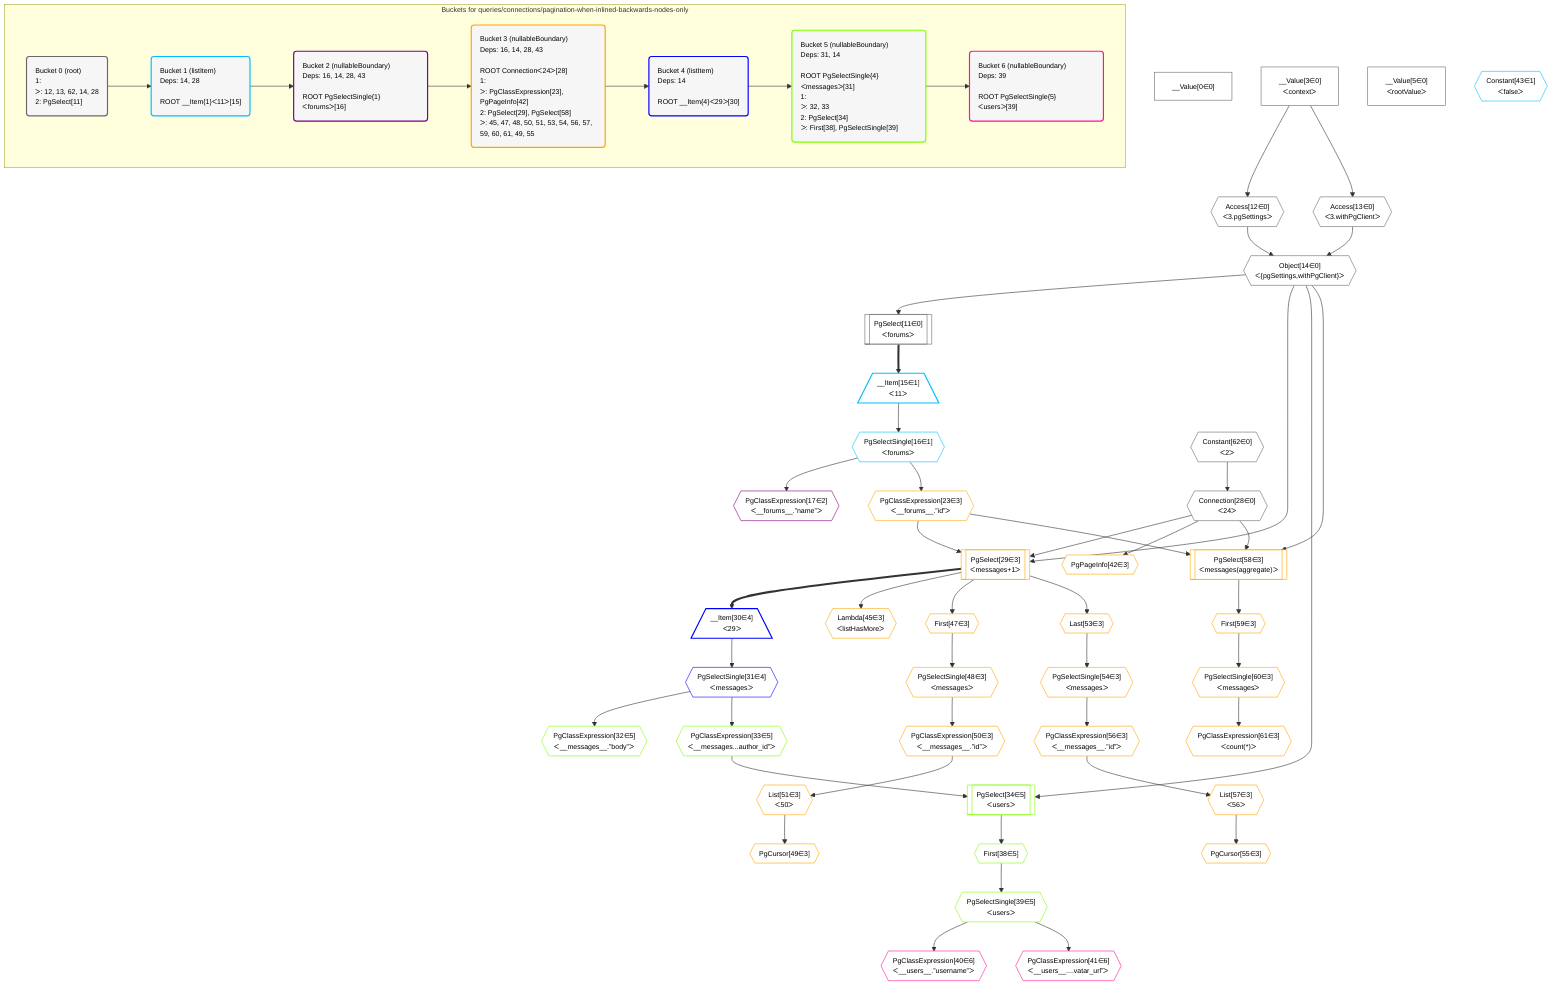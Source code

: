 %%{init: {'themeVariables': { 'fontSize': '12px'}}}%%
graph TD
    classDef path fill:#eee,stroke:#000,color:#000
    classDef plan fill:#fff,stroke-width:1px,color:#000
    classDef itemplan fill:#fff,stroke-width:2px,color:#000
    classDef unbatchedplan fill:#dff,stroke-width:1px,color:#000
    classDef sideeffectplan fill:#fcc,stroke-width:2px,color:#000
    classDef bucket fill:#f6f6f6,color:#000,stroke-width:2px,text-align:left


    %% define steps
    __Value0["__Value[0∈0]"]:::plan
    __Value3["__Value[3∈0]<br />ᐸcontextᐳ"]:::plan
    __Value5["__Value[5∈0]<br />ᐸrootValueᐳ"]:::plan
    Access12{{"Access[12∈0]<br />ᐸ3.pgSettingsᐳ"}}:::plan
    Access13{{"Access[13∈0]<br />ᐸ3.withPgClientᐳ"}}:::plan
    Object14{{"Object[14∈0]<br />ᐸ{pgSettings,withPgClient}ᐳ"}}:::plan
    PgSelect11[["PgSelect[11∈0]<br />ᐸforumsᐳ"]]:::plan
    __Item15[/"__Item[15∈1]<br />ᐸ11ᐳ"\]:::itemplan
    PgSelectSingle16{{"PgSelectSingle[16∈1]<br />ᐸforumsᐳ"}}:::plan
    PgClassExpression17{{"PgClassExpression[17∈2]<br />ᐸ__forums__.”name”ᐳ"}}:::plan
    PgClassExpression23{{"PgClassExpression[23∈3]<br />ᐸ__forums__.”id”ᐳ"}}:::plan
    Constant62{{"Constant[62∈0]<br />ᐸ2ᐳ"}}:::plan
    Connection28{{"Connection[28∈0]<br />ᐸ24ᐳ"}}:::plan
    PgSelect29[["PgSelect[29∈3]<br />ᐸmessages+1ᐳ"]]:::plan
    __Item30[/"__Item[30∈4]<br />ᐸ29ᐳ"\]:::itemplan
    PgSelectSingle31{{"PgSelectSingle[31∈4]<br />ᐸmessagesᐳ"}}:::plan
    PgClassExpression32{{"PgClassExpression[32∈5]<br />ᐸ__messages__.”body”ᐳ"}}:::plan
    PgClassExpression33{{"PgClassExpression[33∈5]<br />ᐸ__messages...author_id”ᐳ"}}:::plan
    PgSelect34[["PgSelect[34∈5]<br />ᐸusersᐳ"]]:::plan
    First38{{"First[38∈5]"}}:::plan
    PgSelectSingle39{{"PgSelectSingle[39∈5]<br />ᐸusersᐳ"}}:::plan
    PgClassExpression40{{"PgClassExpression[40∈6]<br />ᐸ__users__.”username”ᐳ"}}:::plan
    PgClassExpression41{{"PgClassExpression[41∈6]<br />ᐸ__users__....vatar_url”ᐳ"}}:::plan
    PgPageInfo42{{"PgPageInfo[42∈3]"}}:::plan
    Constant43{{"Constant[43∈1]<br />ᐸfalseᐳ"}}:::plan
    Lambda45{{"Lambda[45∈3]<br />ᐸlistHasMoreᐳ"}}:::plan
    First47{{"First[47∈3]"}}:::plan
    PgSelectSingle48{{"PgSelectSingle[48∈3]<br />ᐸmessagesᐳ"}}:::plan
    PgClassExpression50{{"PgClassExpression[50∈3]<br />ᐸ__messages__.”id”ᐳ"}}:::plan
    List51{{"List[51∈3]<br />ᐸ50ᐳ"}}:::plan
    PgCursor49{{"PgCursor[49∈3]"}}:::plan
    Last53{{"Last[53∈3]"}}:::plan
    PgSelectSingle54{{"PgSelectSingle[54∈3]<br />ᐸmessagesᐳ"}}:::plan
    PgClassExpression56{{"PgClassExpression[56∈3]<br />ᐸ__messages__.”id”ᐳ"}}:::plan
    List57{{"List[57∈3]<br />ᐸ56ᐳ"}}:::plan
    PgCursor55{{"PgCursor[55∈3]"}}:::plan
    PgSelect58[["PgSelect[58∈3]<br />ᐸmessages(aggregate)ᐳ"]]:::plan
    First59{{"First[59∈3]"}}:::plan
    PgSelectSingle60{{"PgSelectSingle[60∈3]<br />ᐸmessagesᐳ"}}:::plan
    PgClassExpression61{{"PgClassExpression[61∈3]<br />ᐸcount(*)ᐳ"}}:::plan

    %% plan dependencies
    __Value3 --> Access12
    __Value3 --> Access13
    Access12 & Access13 --> Object14
    Object14 --> PgSelect11
    PgSelect11 ==> __Item15
    __Item15 --> PgSelectSingle16
    PgSelectSingle16 --> PgClassExpression17
    PgSelectSingle16 --> PgClassExpression23
    Constant62 --> Connection28
    Object14 & PgClassExpression23 & Connection28 --> PgSelect29
    PgSelect29 ==> __Item30
    __Item30 --> PgSelectSingle31
    PgSelectSingle31 --> PgClassExpression32
    PgSelectSingle31 --> PgClassExpression33
    Object14 & PgClassExpression33 --> PgSelect34
    PgSelect34 --> First38
    First38 --> PgSelectSingle39
    PgSelectSingle39 --> PgClassExpression40
    PgSelectSingle39 --> PgClassExpression41
    Connection28 --> PgPageInfo42
    PgSelect29 --> Lambda45
    PgSelect29 --> First47
    First47 --> PgSelectSingle48
    PgSelectSingle48 --> PgClassExpression50
    PgClassExpression50 --> List51
    List51 --> PgCursor49
    PgSelect29 --> Last53
    Last53 --> PgSelectSingle54
    PgSelectSingle54 --> PgClassExpression56
    PgClassExpression56 --> List57
    List57 --> PgCursor55
    Object14 & PgClassExpression23 & Connection28 --> PgSelect58
    PgSelect58 --> First59
    First59 --> PgSelectSingle60
    PgSelectSingle60 --> PgClassExpression61

    subgraph "Buckets for queries/connections/pagination-when-inlined-backwards-nodes-only"
    Bucket0("Bucket 0 (root)<br />1: <br />ᐳ: 12, 13, 62, 14, 28<br />2: PgSelect[11]"):::bucket
    classDef bucket0 stroke:#696969
    class Bucket0,__Value0,__Value3,__Value5,PgSelect11,Access12,Access13,Object14,Connection28,Constant62 bucket0
    Bucket1("Bucket 1 (listItem)<br />Deps: 14, 28<br /><br />ROOT __Item{1}ᐸ11ᐳ[15]"):::bucket
    classDef bucket1 stroke:#00bfff
    class Bucket1,__Item15,PgSelectSingle16,Constant43 bucket1
    Bucket2("Bucket 2 (nullableBoundary)<br />Deps: 16, 14, 28, 43<br /><br />ROOT PgSelectSingle{1}ᐸforumsᐳ[16]"):::bucket
    classDef bucket2 stroke:#7f007f
    class Bucket2,PgClassExpression17 bucket2
    Bucket3("Bucket 3 (nullableBoundary)<br />Deps: 16, 14, 28, 43<br /><br />ROOT Connectionᐸ24ᐳ[28]<br />1: <br />ᐳ: PgClassExpression[23], PgPageInfo[42]<br />2: PgSelect[29], PgSelect[58]<br />ᐳ: 45, 47, 48, 50, 51, 53, 54, 56, 57, 59, 60, 61, 49, 55"):::bucket
    classDef bucket3 stroke:#ffa500
    class Bucket3,PgClassExpression23,PgSelect29,PgPageInfo42,Lambda45,First47,PgSelectSingle48,PgCursor49,PgClassExpression50,List51,Last53,PgSelectSingle54,PgCursor55,PgClassExpression56,List57,PgSelect58,First59,PgSelectSingle60,PgClassExpression61 bucket3
    Bucket4("Bucket 4 (listItem)<br />Deps: 14<br /><br />ROOT __Item{4}ᐸ29ᐳ[30]"):::bucket
    classDef bucket4 stroke:#0000ff
    class Bucket4,__Item30,PgSelectSingle31 bucket4
    Bucket5("Bucket 5 (nullableBoundary)<br />Deps: 31, 14<br /><br />ROOT PgSelectSingle{4}ᐸmessagesᐳ[31]<br />1: <br />ᐳ: 32, 33<br />2: PgSelect[34]<br />ᐳ: First[38], PgSelectSingle[39]"):::bucket
    classDef bucket5 stroke:#7fff00
    class Bucket5,PgClassExpression32,PgClassExpression33,PgSelect34,First38,PgSelectSingle39 bucket5
    Bucket6("Bucket 6 (nullableBoundary)<br />Deps: 39<br /><br />ROOT PgSelectSingle{5}ᐸusersᐳ[39]"):::bucket
    classDef bucket6 stroke:#ff1493
    class Bucket6,PgClassExpression40,PgClassExpression41 bucket6
    Bucket0 --> Bucket1
    Bucket1 --> Bucket2
    Bucket2 --> Bucket3
    Bucket3 --> Bucket4
    Bucket4 --> Bucket5
    Bucket5 --> Bucket6
    end